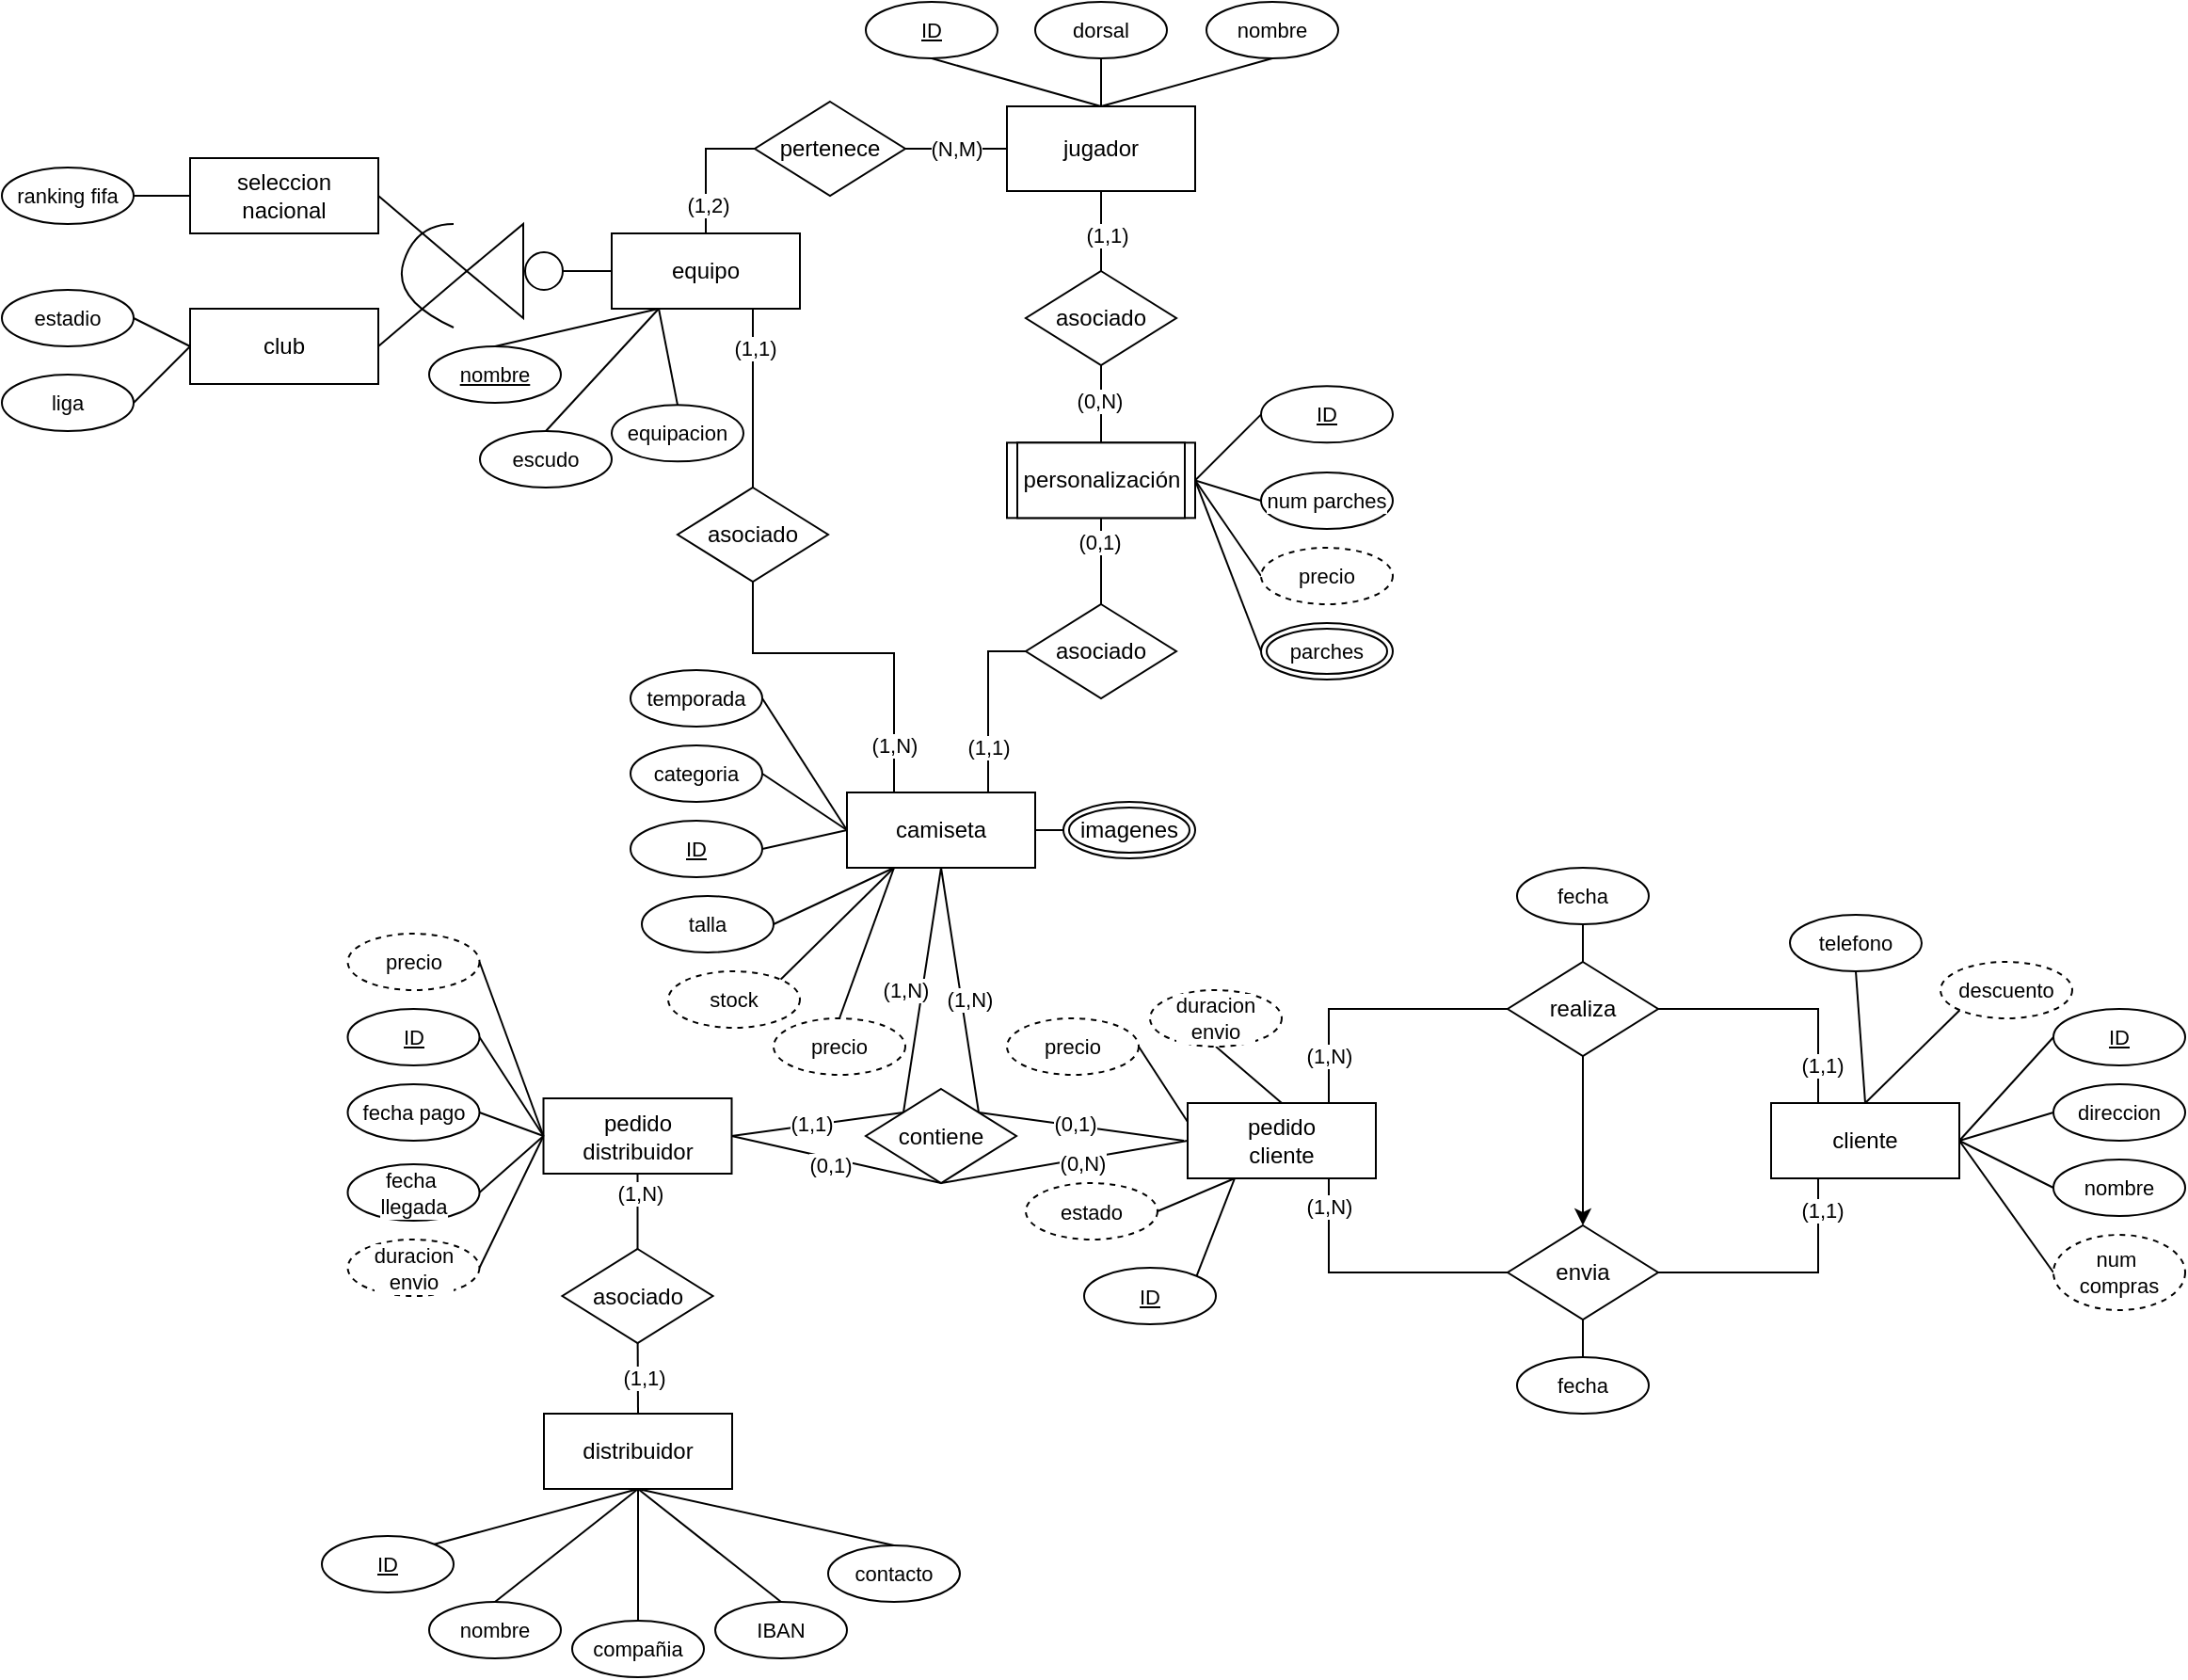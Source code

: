 <mxfile version="25.0.3">
  <diagram name="Page-1" id="rsrH93Blr88NDStMqpAt">
    <mxGraphModel dx="1194" dy="774" grid="1" gridSize="10" guides="1" tooltips="1" connect="1" arrows="1" fold="1" page="1" pageScale="1" pageWidth="827" pageHeight="1169" math="0" shadow="0">
      <root>
        <mxCell id="0" />
        <mxCell id="1" parent="0" />
        <mxCell id="CnJ35eBEaYjJjfWg3e4Q-1" style="edgeStyle=none;shape=connector;rounded=0;orthogonalLoop=1;jettySize=auto;html=1;exitX=0;exitY=0.5;exitDx=0;exitDy=0;entryX=1;entryY=0.5;entryDx=0;entryDy=0;strokeColor=default;align=center;verticalAlign=middle;fontFamily=Helvetica;fontSize=11;fontColor=default;labelBackgroundColor=default;endArrow=none;endFill=0;" edge="1" parent="1" source="CnJ35eBEaYjJjfWg3e4Q-7" target="CnJ35eBEaYjJjfWg3e4Q-72">
          <mxGeometry relative="1" as="geometry" />
        </mxCell>
        <mxCell id="CnJ35eBEaYjJjfWg3e4Q-2" style="shape=connector;rounded=0;orthogonalLoop=1;jettySize=auto;html=1;exitX=0.5;exitY=1;exitDx=0;exitDy=0;entryX=0;entryY=0;entryDx=0;entryDy=0;strokeColor=default;align=center;verticalAlign=middle;fontFamily=Helvetica;fontSize=11;fontColor=default;labelBackgroundColor=default;endArrow=none;endFill=0;" edge="1" parent="1" source="CnJ35eBEaYjJjfWg3e4Q-7" target="CnJ35eBEaYjJjfWg3e4Q-16">
          <mxGeometry relative="1" as="geometry" />
        </mxCell>
        <mxCell id="CnJ35eBEaYjJjfWg3e4Q-3" value="(1,N)" style="edgeLabel;html=1;align=center;verticalAlign=middle;resizable=0;points=[];fontFamily=Helvetica;fontSize=11;fontColor=default;labelBackgroundColor=default;" vertex="1" connectable="0" parent="CnJ35eBEaYjJjfWg3e4Q-2">
          <mxGeometry x="-0.686" y="2" relative="1" as="geometry">
            <mxPoint x="-18" y="44" as="offset" />
          </mxGeometry>
        </mxCell>
        <mxCell id="CnJ35eBEaYjJjfWg3e4Q-4" style="rounded=0;orthogonalLoop=1;jettySize=auto;html=1;exitX=1;exitY=0.5;exitDx=0;exitDy=0;entryX=0;entryY=0.5;entryDx=0;entryDy=0;endArrow=none;endFill=0;" edge="1" parent="1" source="CnJ35eBEaYjJjfWg3e4Q-7" target="CnJ35eBEaYjJjfWg3e4Q-135">
          <mxGeometry relative="1" as="geometry" />
        </mxCell>
        <mxCell id="CnJ35eBEaYjJjfWg3e4Q-5" style="edgeStyle=none;shape=connector;rounded=0;orthogonalLoop=1;jettySize=auto;html=1;exitX=0.5;exitY=1;exitDx=0;exitDy=0;entryX=1;entryY=0;entryDx=0;entryDy=0;strokeColor=default;align=center;verticalAlign=middle;fontFamily=Helvetica;fontSize=11;fontColor=default;labelBackgroundColor=default;endArrow=none;endFill=0;" edge="1" parent="1" source="CnJ35eBEaYjJjfWg3e4Q-7" target="CnJ35eBEaYjJjfWg3e4Q-16">
          <mxGeometry relative="1" as="geometry" />
        </mxCell>
        <mxCell id="CnJ35eBEaYjJjfWg3e4Q-6" value="&lt;div&gt;(1,N)&lt;/div&gt;" style="edgeLabel;html=1;align=center;verticalAlign=middle;resizable=0;points=[];fontFamily=Helvetica;fontSize=11;fontColor=default;labelBackgroundColor=default;" vertex="1" connectable="0" parent="CnJ35eBEaYjJjfWg3e4Q-5">
          <mxGeometry x="0.087" y="4" relative="1" as="geometry">
            <mxPoint as="offset" />
          </mxGeometry>
        </mxCell>
        <mxCell id="CnJ35eBEaYjJjfWg3e4Q-7" value="camiseta" style="whiteSpace=wrap;html=1;align=center;" vertex="1" parent="1">
          <mxGeometry x="509" y="1200" width="100" height="40" as="geometry" />
        </mxCell>
        <mxCell id="CnJ35eBEaYjJjfWg3e4Q-8" value="(1,N)" style="edgeStyle=orthogonalEdgeStyle;shape=connector;rounded=0;orthogonalLoop=1;jettySize=auto;html=1;exitX=0.75;exitY=0;exitDx=0;exitDy=0;entryX=0;entryY=0.5;entryDx=0;entryDy=0;strokeColor=default;align=center;verticalAlign=middle;fontFamily=Helvetica;fontSize=11;fontColor=default;labelBackgroundColor=default;endArrow=none;endFill=0;" edge="1" parent="1" source="CnJ35eBEaYjJjfWg3e4Q-9" target="CnJ35eBEaYjJjfWg3e4Q-28">
          <mxGeometry x="-0.655" relative="1" as="geometry">
            <mxPoint x="990" y="1340" as="sourcePoint" />
            <Array as="points">
              <mxPoint x="765" y="1315" />
            </Array>
            <mxPoint as="offset" />
          </mxGeometry>
        </mxCell>
        <mxCell id="CnJ35eBEaYjJjfWg3e4Q-9" value="pedido&lt;div&gt;cliente&lt;/div&gt;" style="whiteSpace=wrap;html=1;align=center;" vertex="1" parent="1">
          <mxGeometry x="690" y="1365" width="100" height="40" as="geometry" />
        </mxCell>
        <mxCell id="CnJ35eBEaYjJjfWg3e4Q-10" style="shape=connector;rounded=0;orthogonalLoop=1;jettySize=auto;html=1;exitX=0;exitY=0;exitDx=0;exitDy=0;entryX=1;entryY=0.5;entryDx=0;entryDy=0;strokeColor=default;align=center;verticalAlign=middle;fontFamily=Helvetica;fontSize=11;fontColor=default;labelBackgroundColor=default;endArrow=none;endFill=0;" edge="1" parent="1" source="CnJ35eBEaYjJjfWg3e4Q-16" target="CnJ35eBEaYjJjfWg3e4Q-21">
          <mxGeometry relative="1" as="geometry">
            <mxPoint x="516.25" y="1465" as="sourcePoint" />
          </mxGeometry>
        </mxCell>
        <mxCell id="CnJ35eBEaYjJjfWg3e4Q-11" value="(1,1)" style="edgeLabel;html=1;align=center;verticalAlign=middle;resizable=0;points=[];fontFamily=Helvetica;fontSize=11;fontColor=default;labelBackgroundColor=default;" vertex="1" connectable="0" parent="CnJ35eBEaYjJjfWg3e4Q-10">
          <mxGeometry x="0.465" y="-3" relative="1" as="geometry">
            <mxPoint x="18" as="offset" />
          </mxGeometry>
        </mxCell>
        <mxCell id="CnJ35eBEaYjJjfWg3e4Q-12" style="shape=connector;rounded=0;orthogonalLoop=1;jettySize=auto;html=1;exitX=1;exitY=0;exitDx=0;exitDy=0;entryX=0;entryY=0.5;entryDx=0;entryDy=0;strokeColor=default;align=center;verticalAlign=middle;fontFamily=Helvetica;fontSize=11;fontColor=default;labelBackgroundColor=default;endArrow=none;endFill=0;" edge="1" parent="1" source="CnJ35eBEaYjJjfWg3e4Q-16">
          <mxGeometry relative="1" as="geometry">
            <mxPoint x="652" y="1305" as="sourcePoint" />
            <mxPoint x="688" y="1385" as="targetPoint" />
          </mxGeometry>
        </mxCell>
        <mxCell id="CnJ35eBEaYjJjfWg3e4Q-13" value="(0,1)" style="edgeLabel;html=1;align=center;verticalAlign=middle;resizable=0;points=[];fontFamily=Helvetica;fontSize=11;fontColor=default;labelBackgroundColor=default;" vertex="1" connectable="0" parent="CnJ35eBEaYjJjfWg3e4Q-12">
          <mxGeometry x="0.683" relative="1" as="geometry">
            <mxPoint x="-41" y="-7" as="offset" />
          </mxGeometry>
        </mxCell>
        <mxCell id="CnJ35eBEaYjJjfWg3e4Q-14" style="edgeStyle=none;shape=connector;rounded=0;orthogonalLoop=1;jettySize=auto;html=1;exitX=0.5;exitY=1;exitDx=0;exitDy=0;entryX=0;entryY=0.5;entryDx=0;entryDy=0;strokeColor=default;align=center;verticalAlign=middle;fontFamily=Helvetica;fontSize=11;fontColor=default;labelBackgroundColor=default;endArrow=none;endFill=0;" edge="1" parent="1" source="CnJ35eBEaYjJjfWg3e4Q-16" target="CnJ35eBEaYjJjfWg3e4Q-9">
          <mxGeometry relative="1" as="geometry" />
        </mxCell>
        <mxCell id="CnJ35eBEaYjJjfWg3e4Q-15" value="(0,N)" style="edgeLabel;html=1;align=center;verticalAlign=middle;resizable=0;points=[];fontFamily=Helvetica;fontSize=11;fontColor=default;labelBackgroundColor=default;" vertex="1" connectable="0" parent="CnJ35eBEaYjJjfWg3e4Q-14">
          <mxGeometry x="0.139" y="-2" relative="1" as="geometry">
            <mxPoint as="offset" />
          </mxGeometry>
        </mxCell>
        <mxCell id="CnJ35eBEaYjJjfWg3e4Q-16" value="contiene" style="shape=rhombus;perimeter=rhombusPerimeter;whiteSpace=wrap;html=1;align=center;" vertex="1" parent="1">
          <mxGeometry x="519" y="1357.5" width="80" height="50" as="geometry" />
        </mxCell>
        <mxCell id="CnJ35eBEaYjJjfWg3e4Q-17" style="edgeStyle=none;shape=connector;rounded=0;orthogonalLoop=1;jettySize=auto;html=1;exitX=0.5;exitY=1;exitDx=0;exitDy=0;entryX=0.5;entryY=0;entryDx=0;entryDy=0;strokeColor=default;align=center;verticalAlign=middle;fontFamily=Helvetica;fontSize=11;fontColor=default;labelBackgroundColor=default;endArrow=none;endFill=0;" edge="1" parent="1" source="CnJ35eBEaYjJjfWg3e4Q-21" target="CnJ35eBEaYjJjfWg3e4Q-91">
          <mxGeometry relative="1" as="geometry" />
        </mxCell>
        <mxCell id="CnJ35eBEaYjJjfWg3e4Q-18" value="(1,N)" style="edgeLabel;html=1;align=center;verticalAlign=middle;resizable=0;points=[];fontFamily=Helvetica;fontSize=11;fontColor=default;labelBackgroundColor=default;" vertex="1" connectable="0" parent="CnJ35eBEaYjJjfWg3e4Q-17">
          <mxGeometry x="-0.499" y="1" relative="1" as="geometry">
            <mxPoint as="offset" />
          </mxGeometry>
        </mxCell>
        <mxCell id="CnJ35eBEaYjJjfWg3e4Q-19" style="edgeStyle=none;shape=connector;rounded=0;orthogonalLoop=1;jettySize=auto;html=1;exitX=1;exitY=0.5;exitDx=0;exitDy=0;entryX=0.5;entryY=1;entryDx=0;entryDy=0;strokeColor=default;align=center;verticalAlign=middle;fontFamily=Helvetica;fontSize=11;fontColor=default;labelBackgroundColor=default;endArrow=none;endFill=0;" edge="1" parent="1" source="CnJ35eBEaYjJjfWg3e4Q-21" target="CnJ35eBEaYjJjfWg3e4Q-16">
          <mxGeometry relative="1" as="geometry" />
        </mxCell>
        <mxCell id="CnJ35eBEaYjJjfWg3e4Q-20" value="(0,1)" style="edgeLabel;html=1;align=center;verticalAlign=middle;resizable=0;points=[];fontFamily=Helvetica;fontSize=11;fontColor=default;labelBackgroundColor=default;" vertex="1" connectable="0" parent="CnJ35eBEaYjJjfWg3e4Q-19">
          <mxGeometry x="0.134" y="1" relative="1" as="geometry">
            <mxPoint x="-11" y="2" as="offset" />
          </mxGeometry>
        </mxCell>
        <mxCell id="CnJ35eBEaYjJjfWg3e4Q-21" value="pedido&lt;div&gt;distribuidor&lt;/div&gt;" style="whiteSpace=wrap;html=1;align=center;" vertex="1" parent="1">
          <mxGeometry x="347.75" y="1362.5" width="100" height="40" as="geometry" />
        </mxCell>
        <mxCell id="CnJ35eBEaYjJjfWg3e4Q-22" style="edgeStyle=none;shape=connector;rounded=0;orthogonalLoop=1;jettySize=auto;html=1;exitX=0.5;exitY=1;exitDx=0;exitDy=0;entryX=0.5;entryY=0;entryDx=0;entryDy=0;strokeColor=default;align=center;verticalAlign=middle;fontFamily=Helvetica;fontSize=11;fontColor=default;labelBackgroundColor=default;endArrow=none;endFill=0;" edge="1" parent="1" source="CnJ35eBEaYjJjfWg3e4Q-24" target="CnJ35eBEaYjJjfWg3e4Q-93">
          <mxGeometry relative="1" as="geometry" />
        </mxCell>
        <mxCell id="CnJ35eBEaYjJjfWg3e4Q-23" style="edgeStyle=none;shape=connector;rounded=0;orthogonalLoop=1;jettySize=auto;html=1;exitX=0.5;exitY=1;exitDx=0;exitDy=0;entryX=0.5;entryY=0;entryDx=0;entryDy=0;strokeColor=default;align=center;verticalAlign=middle;fontFamily=Helvetica;fontSize=11;fontColor=default;labelBackgroundColor=default;endArrow=none;endFill=0;" edge="1" parent="1" source="CnJ35eBEaYjJjfWg3e4Q-24" target="CnJ35eBEaYjJjfWg3e4Q-147">
          <mxGeometry relative="1" as="geometry" />
        </mxCell>
        <mxCell id="CnJ35eBEaYjJjfWg3e4Q-24" value="distribuidor" style="whiteSpace=wrap;html=1;align=center;" vertex="1" parent="1">
          <mxGeometry x="348" y="1530" width="100" height="40" as="geometry" />
        </mxCell>
        <mxCell id="CnJ35eBEaYjJjfWg3e4Q-25" style="edgeStyle=orthogonalEdgeStyle;shape=connector;rounded=0;orthogonalLoop=1;jettySize=auto;html=1;exitX=1;exitY=0.5;exitDx=0;exitDy=0;entryX=0.25;entryY=0;entryDx=0;entryDy=0;strokeColor=default;align=center;verticalAlign=middle;fontFamily=Helvetica;fontSize=11;fontColor=default;labelBackgroundColor=default;endArrow=none;endFill=0;" edge="1" parent="1" source="CnJ35eBEaYjJjfWg3e4Q-28" target="CnJ35eBEaYjJjfWg3e4Q-35">
          <mxGeometry relative="1" as="geometry" />
        </mxCell>
        <mxCell id="CnJ35eBEaYjJjfWg3e4Q-26" value="(1,1)" style="edgeLabel;html=1;align=center;verticalAlign=middle;resizable=0;points=[];fontFamily=Helvetica;fontSize=11;fontColor=default;labelBackgroundColor=default;" vertex="1" connectable="0" parent="CnJ35eBEaYjJjfWg3e4Q-25">
          <mxGeometry x="0.485" y="-1" relative="1" as="geometry">
            <mxPoint x="3" y="15" as="offset" />
          </mxGeometry>
        </mxCell>
        <mxCell id="CnJ35eBEaYjJjfWg3e4Q-27" style="edgeStyle=none;shape=connector;rounded=0;orthogonalLoop=1;jettySize=auto;html=1;exitX=0.5;exitY=1;exitDx=0;exitDy=0;entryX=0.5;entryY=0;entryDx=0;entryDy=0;strokeColor=default;align=center;verticalAlign=middle;fontFamily=Helvetica;fontSize=11;fontColor=default;labelBackgroundColor=default;endArrow=classic;endFill=1;" edge="1" parent="1" source="CnJ35eBEaYjJjfWg3e4Q-28" target="CnJ35eBEaYjJjfWg3e4Q-50">
          <mxGeometry relative="1" as="geometry" />
        </mxCell>
        <mxCell id="CnJ35eBEaYjJjfWg3e4Q-28" value="realiza" style="shape=rhombus;perimeter=rhombusPerimeter;whiteSpace=wrap;html=1;align=center;" vertex="1" parent="1">
          <mxGeometry x="860" y="1290" width="80" height="50" as="geometry" />
        </mxCell>
        <mxCell id="CnJ35eBEaYjJjfWg3e4Q-29" style="edgeStyle=orthogonalEdgeStyle;shape=connector;rounded=0;orthogonalLoop=1;jettySize=auto;html=1;exitX=0.25;exitY=1;exitDx=0;exitDy=0;strokeColor=default;align=center;verticalAlign=middle;fontFamily=Helvetica;fontSize=11;fontColor=default;labelBackgroundColor=default;endArrow=none;endFill=0;entryX=1;entryY=0.5;entryDx=0;entryDy=0;" edge="1" parent="1" source="CnJ35eBEaYjJjfWg3e4Q-35" target="CnJ35eBEaYjJjfWg3e4Q-50">
          <mxGeometry relative="1" as="geometry">
            <mxPoint x="880" y="1420" as="targetPoint" />
          </mxGeometry>
        </mxCell>
        <mxCell id="CnJ35eBEaYjJjfWg3e4Q-30" value="(1,1)" style="edgeLabel;html=1;align=center;verticalAlign=middle;resizable=0;points=[];fontFamily=Helvetica;fontSize=11;fontColor=default;labelBackgroundColor=default;" vertex="1" connectable="0" parent="CnJ35eBEaYjJjfWg3e4Q-29">
          <mxGeometry x="-0.758" y="2" relative="1" as="geometry">
            <mxPoint as="offset" />
          </mxGeometry>
        </mxCell>
        <mxCell id="CnJ35eBEaYjJjfWg3e4Q-31" style="edgeStyle=none;shape=connector;rounded=0;orthogonalLoop=1;jettySize=auto;html=1;exitX=1;exitY=0.5;exitDx=0;exitDy=0;entryX=0;entryY=0.5;entryDx=0;entryDy=0;strokeColor=default;align=center;verticalAlign=middle;fontFamily=Helvetica;fontSize=11;fontColor=default;labelBackgroundColor=default;endArrow=none;endFill=0;" edge="1" parent="1" source="CnJ35eBEaYjJjfWg3e4Q-35" target="CnJ35eBEaYjJjfWg3e4Q-68">
          <mxGeometry relative="1" as="geometry" />
        </mxCell>
        <mxCell id="CnJ35eBEaYjJjfWg3e4Q-32" style="edgeStyle=none;shape=connector;rounded=0;orthogonalLoop=1;jettySize=auto;html=1;exitX=1;exitY=0.5;exitDx=0;exitDy=0;entryX=0;entryY=0.5;entryDx=0;entryDy=0;strokeColor=default;align=center;verticalAlign=middle;fontFamily=Helvetica;fontSize=11;fontColor=default;labelBackgroundColor=default;endArrow=none;endFill=0;" edge="1" parent="1" source="CnJ35eBEaYjJjfWg3e4Q-35" target="CnJ35eBEaYjJjfWg3e4Q-69">
          <mxGeometry relative="1" as="geometry" />
        </mxCell>
        <mxCell id="CnJ35eBEaYjJjfWg3e4Q-33" style="edgeStyle=none;shape=connector;rounded=0;orthogonalLoop=1;jettySize=auto;html=1;exitX=1;exitY=0.5;exitDx=0;exitDy=0;entryX=0;entryY=0.5;entryDx=0;entryDy=0;strokeColor=default;align=center;verticalAlign=middle;fontFamily=Helvetica;fontSize=11;fontColor=default;labelBackgroundColor=default;endArrow=none;endFill=0;" edge="1" parent="1" source="CnJ35eBEaYjJjfWg3e4Q-35" target="CnJ35eBEaYjJjfWg3e4Q-70">
          <mxGeometry relative="1" as="geometry" />
        </mxCell>
        <mxCell id="CnJ35eBEaYjJjfWg3e4Q-34" style="edgeStyle=none;shape=connector;rounded=0;orthogonalLoop=1;jettySize=auto;html=1;exitX=1;exitY=0.5;exitDx=0;exitDy=0;entryX=0;entryY=0.5;entryDx=0;entryDy=0;strokeColor=default;align=center;verticalAlign=middle;fontFamily=Helvetica;fontSize=11;fontColor=default;labelBackgroundColor=default;endArrow=none;endFill=0;" edge="1" parent="1" source="CnJ35eBEaYjJjfWg3e4Q-35" target="CnJ35eBEaYjJjfWg3e4Q-71">
          <mxGeometry relative="1" as="geometry" />
        </mxCell>
        <mxCell id="CnJ35eBEaYjJjfWg3e4Q-35" value="cliente" style="whiteSpace=wrap;html=1;align=center;" vertex="1" parent="1">
          <mxGeometry x="1000" y="1365" width="100" height="40" as="geometry" />
        </mxCell>
        <mxCell id="CnJ35eBEaYjJjfWg3e4Q-36" style="edgeStyle=none;shape=connector;rounded=0;orthogonalLoop=1;jettySize=auto;html=1;exitX=0.5;exitY=1;exitDx=0;exitDy=0;entryX=0.5;entryY=0;entryDx=0;entryDy=0;strokeColor=default;align=center;verticalAlign=middle;fontFamily=Helvetica;fontSize=11;fontColor=default;labelBackgroundColor=default;endArrow=none;endFill=0;" edge="1" parent="1" source="CnJ35eBEaYjJjfWg3e4Q-38" target="CnJ35eBEaYjJjfWg3e4Q-102">
          <mxGeometry relative="1" as="geometry" />
        </mxCell>
        <mxCell id="CnJ35eBEaYjJjfWg3e4Q-37" value="(1,1)" style="edgeLabel;html=1;align=center;verticalAlign=middle;resizable=0;points=[];fontFamily=Helvetica;fontSize=11;fontColor=default;labelBackgroundColor=default;" vertex="1" connectable="0" parent="CnJ35eBEaYjJjfWg3e4Q-36">
          <mxGeometry x="0.106" y="3" relative="1" as="geometry">
            <mxPoint as="offset" />
          </mxGeometry>
        </mxCell>
        <mxCell id="CnJ35eBEaYjJjfWg3e4Q-38" value="jugador" style="whiteSpace=wrap;html=1;align=center;" vertex="1" parent="1">
          <mxGeometry x="594" y="835.5" width="100" height="45" as="geometry" />
        </mxCell>
        <mxCell id="CnJ35eBEaYjJjfWg3e4Q-39" style="edgeStyle=orthogonalEdgeStyle;shape=connector;rounded=0;orthogonalLoop=1;jettySize=auto;html=1;exitX=0.5;exitY=0;exitDx=0;exitDy=0;entryX=0;entryY=0.5;entryDx=0;entryDy=0;strokeColor=default;align=center;verticalAlign=middle;fontFamily=Helvetica;fontSize=11;fontColor=default;labelBackgroundColor=default;endArrow=none;endFill=0;" edge="1" parent="1" source="CnJ35eBEaYjJjfWg3e4Q-42" target="CnJ35eBEaYjJjfWg3e4Q-88">
          <mxGeometry relative="1" as="geometry" />
        </mxCell>
        <mxCell id="CnJ35eBEaYjJjfWg3e4Q-40" value="(1,2)" style="edgeLabel;html=1;align=center;verticalAlign=middle;resizable=0;points=[];fontFamily=Helvetica;fontSize=11;fontColor=default;labelBackgroundColor=default;" vertex="1" connectable="0" parent="CnJ35eBEaYjJjfWg3e4Q-39">
          <mxGeometry x="-0.569" y="-1" relative="1" as="geometry">
            <mxPoint as="offset" />
          </mxGeometry>
        </mxCell>
        <mxCell id="CnJ35eBEaYjJjfWg3e4Q-41" style="edgeStyle=none;shape=connector;rounded=0;orthogonalLoop=1;jettySize=auto;html=1;exitX=0.25;exitY=1;exitDx=0;exitDy=0;entryX=0.5;entryY=0;entryDx=0;entryDy=0;strokeColor=default;align=center;verticalAlign=middle;fontFamily=Helvetica;fontSize=11;fontColor=default;labelBackgroundColor=default;endArrow=none;endFill=0;" edge="1" parent="1" source="CnJ35eBEaYjJjfWg3e4Q-42" target="CnJ35eBEaYjJjfWg3e4Q-142">
          <mxGeometry relative="1" as="geometry" />
        </mxCell>
        <mxCell id="CnJ35eBEaYjJjfWg3e4Q-42" value="equipo" style="whiteSpace=wrap;html=1;align=center;" vertex="1" parent="1">
          <mxGeometry x="384" y="903" width="100" height="40" as="geometry" />
        </mxCell>
        <mxCell id="CnJ35eBEaYjJjfWg3e4Q-43" style="edgeStyle=orthogonalEdgeStyle;shape=connector;rounded=0;orthogonalLoop=1;jettySize=auto;html=1;exitX=0.5;exitY=0;exitDx=0;exitDy=0;entryX=0.75;entryY=1;entryDx=0;entryDy=0;strokeColor=default;align=center;verticalAlign=middle;fontFamily=Helvetica;fontSize=11;fontColor=default;labelBackgroundColor=default;endArrow=none;endFill=0;" edge="1" parent="1" source="CnJ35eBEaYjJjfWg3e4Q-47" target="CnJ35eBEaYjJjfWg3e4Q-42">
          <mxGeometry relative="1" as="geometry" />
        </mxCell>
        <mxCell id="CnJ35eBEaYjJjfWg3e4Q-44" value="(1,1)" style="edgeLabel;html=1;align=center;verticalAlign=middle;resizable=0;points=[];fontFamily=Helvetica;fontSize=11;fontColor=default;labelBackgroundColor=default;" vertex="1" connectable="0" parent="CnJ35eBEaYjJjfWg3e4Q-43">
          <mxGeometry x="0.278" y="-3" relative="1" as="geometry">
            <mxPoint x="-2" y="-14" as="offset" />
          </mxGeometry>
        </mxCell>
        <mxCell id="CnJ35eBEaYjJjfWg3e4Q-45" style="edgeStyle=orthogonalEdgeStyle;shape=connector;rounded=0;orthogonalLoop=1;jettySize=auto;html=1;exitX=0.5;exitY=1;exitDx=0;exitDy=0;entryX=0.25;entryY=0;entryDx=0;entryDy=0;strokeColor=default;align=center;verticalAlign=middle;fontFamily=Helvetica;fontSize=11;fontColor=default;labelBackgroundColor=default;endArrow=none;endFill=0;" edge="1" parent="1" source="CnJ35eBEaYjJjfWg3e4Q-47" target="CnJ35eBEaYjJjfWg3e4Q-7">
          <mxGeometry relative="1" as="geometry">
            <mxPoint x="459" y="1099" as="sourcePoint" />
            <mxPoint x="534" y="1206" as="targetPoint" />
            <Array as="points">
              <mxPoint x="459" y="1126" />
              <mxPoint x="534" y="1126" />
            </Array>
          </mxGeometry>
        </mxCell>
        <mxCell id="CnJ35eBEaYjJjfWg3e4Q-46" value="(1,N)" style="edgeLabel;html=1;align=center;verticalAlign=middle;resizable=0;points=[];fontFamily=Helvetica;fontSize=11;fontColor=default;labelBackgroundColor=default;" vertex="1" connectable="0" parent="CnJ35eBEaYjJjfWg3e4Q-45">
          <mxGeometry x="0.594" relative="1" as="geometry">
            <mxPoint y="13" as="offset" />
          </mxGeometry>
        </mxCell>
        <mxCell id="CnJ35eBEaYjJjfWg3e4Q-47" value="asociado" style="shape=rhombus;perimeter=rhombusPerimeter;whiteSpace=wrap;html=1;align=center;" vertex="1" parent="1">
          <mxGeometry x="419" y="1038" width="80" height="50" as="geometry" />
        </mxCell>
        <mxCell id="CnJ35eBEaYjJjfWg3e4Q-48" value="(1,N)" style="edgeStyle=orthogonalEdgeStyle;shape=connector;rounded=0;orthogonalLoop=1;jettySize=auto;html=1;exitX=0;exitY=0.5;exitDx=0;exitDy=0;entryX=0.75;entryY=1;entryDx=0;entryDy=0;strokeColor=default;align=center;verticalAlign=middle;fontFamily=Helvetica;fontSize=11;fontColor=default;labelBackgroundColor=default;endArrow=none;endFill=0;" edge="1" parent="1" source="CnJ35eBEaYjJjfWg3e4Q-50" target="CnJ35eBEaYjJjfWg3e4Q-9">
          <mxGeometry x="0.793" relative="1" as="geometry">
            <mxPoint as="offset" />
          </mxGeometry>
        </mxCell>
        <mxCell id="CnJ35eBEaYjJjfWg3e4Q-49" style="edgeStyle=none;shape=connector;rounded=0;orthogonalLoop=1;jettySize=auto;html=1;exitX=0.5;exitY=1;exitDx=0;exitDy=0;entryX=0.5;entryY=0;entryDx=0;entryDy=0;strokeColor=default;align=center;verticalAlign=middle;fontFamily=Helvetica;fontSize=11;fontColor=default;labelBackgroundColor=default;endArrow=none;endFill=0;" edge="1" parent="1" source="CnJ35eBEaYjJjfWg3e4Q-50" target="CnJ35eBEaYjJjfWg3e4Q-92">
          <mxGeometry relative="1" as="geometry" />
        </mxCell>
        <mxCell id="CnJ35eBEaYjJjfWg3e4Q-50" value="envia" style="shape=rhombus;perimeter=rhombusPerimeter;whiteSpace=wrap;html=1;align=center;" vertex="1" parent="1">
          <mxGeometry x="860" y="1430" width="80" height="50" as="geometry" />
        </mxCell>
        <mxCell id="CnJ35eBEaYjJjfWg3e4Q-51" value="" style="triangle;whiteSpace=wrap;html=1;fontFamily=Helvetica;fontSize=11;fontColor=default;labelBackgroundColor=default;rotation=-180;direction=east;flipH=0;flipV=0;" vertex="1" parent="1">
          <mxGeometry x="307" y="898" width="30" height="50" as="geometry" />
        </mxCell>
        <mxCell id="CnJ35eBEaYjJjfWg3e4Q-52" style="edgeStyle=none;shape=connector;rounded=0;orthogonalLoop=1;jettySize=auto;html=1;exitX=1;exitY=0.5;exitDx=0;exitDy=0;entryX=0;entryY=0.5;entryDx=0;entryDy=0;strokeColor=default;align=center;verticalAlign=middle;fontFamily=Helvetica;fontSize=11;fontColor=default;labelBackgroundColor=default;endArrow=none;endFill=0;" edge="1" parent="1" source="CnJ35eBEaYjJjfWg3e4Q-53" target="CnJ35eBEaYjJjfWg3e4Q-42">
          <mxGeometry relative="1" as="geometry" />
        </mxCell>
        <mxCell id="CnJ35eBEaYjJjfWg3e4Q-53" value="" style="ellipse;whiteSpace=wrap;html=1;aspect=fixed;fontFamily=Helvetica;fontSize=11;fontColor=default;labelBackgroundColor=default;direction=east;flipH=0;flipV=0;" vertex="1" parent="1">
          <mxGeometry x="338" y="913" width="20" height="20" as="geometry" />
        </mxCell>
        <mxCell id="CnJ35eBEaYjJjfWg3e4Q-54" style="edgeStyle=none;shape=connector;rounded=0;orthogonalLoop=1;jettySize=auto;html=1;exitX=1;exitY=0.5;exitDx=0;exitDy=0;entryX=1;entryY=0.5;entryDx=0;entryDy=0;strokeColor=default;align=center;verticalAlign=middle;fontFamily=Helvetica;fontSize=11;fontColor=default;labelBackgroundColor=default;endArrow=none;endFill=0;" edge="1" parent="1" source="CnJ35eBEaYjJjfWg3e4Q-55" target="CnJ35eBEaYjJjfWg3e4Q-51">
          <mxGeometry relative="1" as="geometry" />
        </mxCell>
        <mxCell id="CnJ35eBEaYjJjfWg3e4Q-55" value="seleccion nacional" style="whiteSpace=wrap;html=1;align=center;direction=east;flipH=0;flipV=0;" vertex="1" parent="1">
          <mxGeometry x="160" y="863" width="100" height="40" as="geometry" />
        </mxCell>
        <mxCell id="CnJ35eBEaYjJjfWg3e4Q-56" style="edgeStyle=none;shape=connector;rounded=0;orthogonalLoop=1;jettySize=auto;html=1;exitX=1;exitY=0.5;exitDx=0;exitDy=0;entryX=1;entryY=0.5;entryDx=0;entryDy=0;strokeColor=default;align=center;verticalAlign=middle;fontFamily=Helvetica;fontSize=11;fontColor=default;labelBackgroundColor=default;endArrow=none;endFill=0;" edge="1" parent="1" source="CnJ35eBEaYjJjfWg3e4Q-57" target="CnJ35eBEaYjJjfWg3e4Q-51">
          <mxGeometry relative="1" as="geometry" />
        </mxCell>
        <mxCell id="CnJ35eBEaYjJjfWg3e4Q-57" value="club" style="whiteSpace=wrap;html=1;align=center;direction=east;flipH=0;flipV=0;" vertex="1" parent="1">
          <mxGeometry x="160" y="943" width="100" height="40" as="geometry" />
        </mxCell>
        <mxCell id="CnJ35eBEaYjJjfWg3e4Q-58" style="edgeStyle=none;shape=connector;rounded=0;orthogonalLoop=1;jettySize=auto;html=1;exitX=1;exitY=0;exitDx=0;exitDy=0;entryX=0.5;entryY=1;entryDx=0;entryDy=0;strokeColor=default;align=center;verticalAlign=middle;fontFamily=Helvetica;fontSize=11;fontColor=default;labelBackgroundColor=default;endArrow=none;endFill=0;" edge="1" parent="1" source="CnJ35eBEaYjJjfWg3e4Q-59" target="CnJ35eBEaYjJjfWg3e4Q-24">
          <mxGeometry relative="1" as="geometry" />
        </mxCell>
        <mxCell id="CnJ35eBEaYjJjfWg3e4Q-59" value="ID" style="ellipse;whiteSpace=wrap;html=1;align=center;fontStyle=4;fontFamily=Helvetica;fontSize=11;fontColor=default;labelBackgroundColor=default;" vertex="1" parent="1">
          <mxGeometry x="230" y="1595" width="70" height="30" as="geometry" />
        </mxCell>
        <mxCell id="CnJ35eBEaYjJjfWg3e4Q-60" style="edgeStyle=none;shape=connector;rounded=0;orthogonalLoop=1;jettySize=auto;html=1;exitX=0.5;exitY=0;exitDx=0;exitDy=0;entryX=0.5;entryY=1;entryDx=0;entryDy=0;strokeColor=default;align=center;verticalAlign=middle;fontFamily=Helvetica;fontSize=11;fontColor=default;labelBackgroundColor=default;endArrow=none;endFill=0;" edge="1" parent="1" source="CnJ35eBEaYjJjfWg3e4Q-61" target="CnJ35eBEaYjJjfWg3e4Q-24">
          <mxGeometry relative="1" as="geometry" />
        </mxCell>
        <mxCell id="CnJ35eBEaYjJjfWg3e4Q-61" value="nombre" style="ellipse;whiteSpace=wrap;html=1;align=center;fontFamily=Helvetica;fontSize=11;fontColor=default;labelBackgroundColor=default;" vertex="1" parent="1">
          <mxGeometry x="287" y="1630" width="70" height="30" as="geometry" />
        </mxCell>
        <mxCell id="CnJ35eBEaYjJjfWg3e4Q-62" style="edgeStyle=none;shape=connector;rounded=0;orthogonalLoop=1;jettySize=auto;html=1;exitX=0.5;exitY=0;exitDx=0;exitDy=0;entryX=0.5;entryY=1;entryDx=0;entryDy=0;strokeColor=default;align=center;verticalAlign=middle;fontFamily=Helvetica;fontSize=11;fontColor=default;labelBackgroundColor=default;endArrow=none;endFill=0;" edge="1" parent="1" source="CnJ35eBEaYjJjfWg3e4Q-63" target="CnJ35eBEaYjJjfWg3e4Q-24">
          <mxGeometry relative="1" as="geometry" />
        </mxCell>
        <mxCell id="CnJ35eBEaYjJjfWg3e4Q-63" value="IBAN" style="ellipse;whiteSpace=wrap;html=1;align=center;fontFamily=Helvetica;fontSize=11;fontColor=default;labelBackgroundColor=default;" vertex="1" parent="1">
          <mxGeometry x="439" y="1630" width="70" height="30" as="geometry" />
        </mxCell>
        <mxCell id="CnJ35eBEaYjJjfWg3e4Q-64" style="edgeStyle=none;shape=connector;rounded=0;orthogonalLoop=1;jettySize=auto;html=1;exitX=1;exitY=0.5;exitDx=0;exitDy=0;entryX=0;entryY=0.5;entryDx=0;entryDy=0;strokeColor=default;align=center;verticalAlign=middle;fontFamily=Helvetica;fontSize=11;fontColor=default;labelBackgroundColor=default;endArrow=none;endFill=0;" edge="1" parent="1" source="CnJ35eBEaYjJjfWg3e4Q-65" target="CnJ35eBEaYjJjfWg3e4Q-21">
          <mxGeometry relative="1" as="geometry" />
        </mxCell>
        <mxCell id="CnJ35eBEaYjJjfWg3e4Q-65" value="ID" style="ellipse;whiteSpace=wrap;html=1;align=center;fontStyle=4;fontFamily=Helvetica;fontSize=11;fontColor=default;labelBackgroundColor=default;" vertex="1" parent="1">
          <mxGeometry x="243.75" y="1315" width="70" height="30" as="geometry" />
        </mxCell>
        <mxCell id="CnJ35eBEaYjJjfWg3e4Q-66" style="edgeStyle=none;shape=connector;rounded=0;orthogonalLoop=1;jettySize=auto;html=1;exitX=1;exitY=0;exitDx=0;exitDy=0;entryX=0.25;entryY=1;entryDx=0;entryDy=0;strokeColor=default;align=center;verticalAlign=middle;fontFamily=Helvetica;fontSize=11;fontColor=default;labelBackgroundColor=default;endArrow=none;endFill=0;" edge="1" parent="1" source="CnJ35eBEaYjJjfWg3e4Q-67" target="CnJ35eBEaYjJjfWg3e4Q-9">
          <mxGeometry relative="1" as="geometry" />
        </mxCell>
        <mxCell id="CnJ35eBEaYjJjfWg3e4Q-67" value="ID" style="ellipse;whiteSpace=wrap;html=1;align=center;fontStyle=4;fontFamily=Helvetica;fontSize=11;fontColor=default;labelBackgroundColor=default;" vertex="1" parent="1">
          <mxGeometry x="635" y="1452.5" width="70" height="30" as="geometry" />
        </mxCell>
        <mxCell id="CnJ35eBEaYjJjfWg3e4Q-68" value="ID" style="ellipse;whiteSpace=wrap;html=1;align=center;fontStyle=4;fontFamily=Helvetica;fontSize=11;fontColor=default;labelBackgroundColor=default;" vertex="1" parent="1">
          <mxGeometry x="1150" y="1315" width="70" height="30" as="geometry" />
        </mxCell>
        <mxCell id="CnJ35eBEaYjJjfWg3e4Q-69" value="direccion" style="ellipse;whiteSpace=wrap;html=1;align=center;fontFamily=Helvetica;fontSize=11;fontColor=default;labelBackgroundColor=default;" vertex="1" parent="1">
          <mxGeometry x="1150" y="1355" width="70" height="30" as="geometry" />
        </mxCell>
        <mxCell id="CnJ35eBEaYjJjfWg3e4Q-70" value="nombre" style="ellipse;whiteSpace=wrap;html=1;align=center;fontFamily=Helvetica;fontSize=11;fontColor=default;labelBackgroundColor=default;" vertex="1" parent="1">
          <mxGeometry x="1150" y="1395" width="70" height="30" as="geometry" />
        </mxCell>
        <mxCell id="CnJ35eBEaYjJjfWg3e4Q-71" value="num&amp;nbsp;&lt;div&gt;compras&lt;/div&gt;" style="ellipse;whiteSpace=wrap;html=1;align=center;fontFamily=Helvetica;fontSize=11;fontColor=default;labelBackgroundColor=default;dashed=1;" vertex="1" parent="1">
          <mxGeometry x="1150" y="1435" width="70" height="40" as="geometry" />
        </mxCell>
        <mxCell id="CnJ35eBEaYjJjfWg3e4Q-72" value="ID" style="ellipse;whiteSpace=wrap;html=1;align=center;fontStyle=4;fontFamily=Helvetica;fontSize=11;fontColor=default;labelBackgroundColor=default;" vertex="1" parent="1">
          <mxGeometry x="394" y="1215" width="70" height="30" as="geometry" />
        </mxCell>
        <mxCell id="CnJ35eBEaYjJjfWg3e4Q-73" style="edgeStyle=none;shape=connector;rounded=0;orthogonalLoop=1;jettySize=auto;html=1;exitX=1;exitY=0.5;exitDx=0;exitDy=0;entryX=0;entryY=0.5;entryDx=0;entryDy=0;strokeColor=default;align=center;verticalAlign=middle;fontFamily=Helvetica;fontSize=11;fontColor=default;labelBackgroundColor=default;endArrow=none;endFill=0;" edge="1" parent="1" source="CnJ35eBEaYjJjfWg3e4Q-74" target="CnJ35eBEaYjJjfWg3e4Q-7">
          <mxGeometry relative="1" as="geometry">
            <mxPoint x="504" y="1260" as="targetPoint" />
          </mxGeometry>
        </mxCell>
        <mxCell id="CnJ35eBEaYjJjfWg3e4Q-74" value="temporada" style="ellipse;whiteSpace=wrap;html=1;align=center;fontFamily=Helvetica;fontSize=11;fontColor=default;labelBackgroundColor=default;" vertex="1" parent="1">
          <mxGeometry x="394" y="1135" width="70" height="30" as="geometry" />
        </mxCell>
        <mxCell id="CnJ35eBEaYjJjfWg3e4Q-75" style="edgeStyle=none;shape=connector;rounded=0;orthogonalLoop=1;jettySize=auto;html=1;exitX=1;exitY=0.5;exitDx=0;exitDy=0;entryX=0;entryY=0.5;entryDx=0;entryDy=0;strokeColor=default;align=center;verticalAlign=middle;fontFamily=Helvetica;fontSize=11;fontColor=default;labelBackgroundColor=default;endArrow=none;endFill=0;" edge="1" parent="1" source="CnJ35eBEaYjJjfWg3e4Q-76" target="CnJ35eBEaYjJjfWg3e4Q-7">
          <mxGeometry relative="1" as="geometry" />
        </mxCell>
        <mxCell id="CnJ35eBEaYjJjfWg3e4Q-76" value="categoria" style="ellipse;whiteSpace=wrap;html=1;align=center;fontFamily=Helvetica;fontSize=11;fontColor=default;labelBackgroundColor=default;" vertex="1" parent="1">
          <mxGeometry x="394" y="1175" width="70" height="30" as="geometry" />
        </mxCell>
        <mxCell id="CnJ35eBEaYjJjfWg3e4Q-77" style="edgeStyle=none;shape=connector;rounded=0;orthogonalLoop=1;jettySize=auto;html=1;exitX=1;exitY=0.5;exitDx=0;exitDy=0;entryX=0;entryY=0.5;entryDx=0;entryDy=0;strokeColor=default;align=center;verticalAlign=middle;fontFamily=Helvetica;fontSize=11;fontColor=default;labelBackgroundColor=default;endArrow=none;endFill=0;" edge="1" parent="1" source="CnJ35eBEaYjJjfWg3e4Q-78" target="CnJ35eBEaYjJjfWg3e4Q-55">
          <mxGeometry relative="1" as="geometry" />
        </mxCell>
        <mxCell id="CnJ35eBEaYjJjfWg3e4Q-78" value="ranking fifa" style="ellipse;whiteSpace=wrap;html=1;align=center;fontFamily=Helvetica;fontSize=11;fontColor=default;labelBackgroundColor=default;" vertex="1" parent="1">
          <mxGeometry x="60" y="868" width="70" height="30" as="geometry" />
        </mxCell>
        <mxCell id="CnJ35eBEaYjJjfWg3e4Q-79" style="edgeStyle=none;shape=connector;rounded=0;orthogonalLoop=1;jettySize=auto;html=1;exitX=1;exitY=0.5;exitDx=0;exitDy=0;entryX=0;entryY=0.5;entryDx=0;entryDy=0;strokeColor=default;align=center;verticalAlign=middle;fontFamily=Helvetica;fontSize=11;fontColor=default;labelBackgroundColor=default;endArrow=none;endFill=0;" edge="1" parent="1" source="CnJ35eBEaYjJjfWg3e4Q-80" target="CnJ35eBEaYjJjfWg3e4Q-57">
          <mxGeometry relative="1" as="geometry" />
        </mxCell>
        <mxCell id="CnJ35eBEaYjJjfWg3e4Q-80" value="estadio" style="ellipse;whiteSpace=wrap;html=1;align=center;fontFamily=Helvetica;fontSize=11;fontColor=default;labelBackgroundColor=default;" vertex="1" parent="1">
          <mxGeometry x="60" y="933" width="70" height="30" as="geometry" />
        </mxCell>
        <mxCell id="CnJ35eBEaYjJjfWg3e4Q-81" value="" style="curved=1;endArrow=none;html=1;rounded=0;strokeColor=default;align=center;verticalAlign=middle;fontFamily=Helvetica;fontSize=11;fontColor=default;labelBackgroundColor=default;endFill=0;" edge="1" parent="1">
          <mxGeometry width="50" height="50" relative="1" as="geometry">
            <mxPoint x="300" y="953" as="sourcePoint" />
            <mxPoint x="300" y="898" as="targetPoint" />
            <Array as="points">
              <mxPoint x="267" y="938" />
              <mxPoint x="280" y="898" />
            </Array>
          </mxGeometry>
        </mxCell>
        <mxCell id="CnJ35eBEaYjJjfWg3e4Q-82" style="edgeStyle=none;shape=connector;rounded=0;orthogonalLoop=1;jettySize=auto;html=1;exitX=0.5;exitY=0;exitDx=0;exitDy=0;entryX=0.25;entryY=1;entryDx=0;entryDy=0;strokeColor=default;align=center;verticalAlign=middle;fontFamily=Helvetica;fontSize=11;fontColor=default;labelBackgroundColor=default;endArrow=none;endFill=0;" edge="1" parent="1" source="CnJ35eBEaYjJjfWg3e4Q-83" target="CnJ35eBEaYjJjfWg3e4Q-42">
          <mxGeometry relative="1" as="geometry" />
        </mxCell>
        <mxCell id="CnJ35eBEaYjJjfWg3e4Q-83" value="escudo" style="ellipse;whiteSpace=wrap;html=1;align=center;fontFamily=Helvetica;fontSize=11;fontColor=default;labelBackgroundColor=default;" vertex="1" parent="1">
          <mxGeometry x="314" y="1008" width="70" height="30" as="geometry" />
        </mxCell>
        <mxCell id="CnJ35eBEaYjJjfWg3e4Q-84" style="edgeStyle=orthogonalEdgeStyle;shape=connector;rounded=0;orthogonalLoop=1;jettySize=auto;html=1;exitX=0;exitY=0.5;exitDx=0;exitDy=0;entryX=0.75;entryY=0;entryDx=0;entryDy=0;strokeColor=default;align=center;verticalAlign=middle;fontFamily=Helvetica;fontSize=11;fontColor=default;labelBackgroundColor=default;endArrow=none;endFill=0;" edge="1" parent="1" source="CnJ35eBEaYjJjfWg3e4Q-86" target="CnJ35eBEaYjJjfWg3e4Q-7">
          <mxGeometry relative="1" as="geometry" />
        </mxCell>
        <mxCell id="CnJ35eBEaYjJjfWg3e4Q-85" value="(1,1)" style="edgeLabel;html=1;align=center;verticalAlign=middle;resizable=0;points=[];fontFamily=Helvetica;fontSize=11;fontColor=default;labelBackgroundColor=default;" vertex="1" connectable="0" parent="CnJ35eBEaYjJjfWg3e4Q-84">
          <mxGeometry x="0.423" relative="1" as="geometry">
            <mxPoint y="3" as="offset" />
          </mxGeometry>
        </mxCell>
        <mxCell id="CnJ35eBEaYjJjfWg3e4Q-86" value="asociado" style="shape=rhombus;perimeter=rhombusPerimeter;whiteSpace=wrap;html=1;align=center;" vertex="1" parent="1">
          <mxGeometry x="604" y="1100" width="80" height="50" as="geometry" />
        </mxCell>
        <mxCell id="CnJ35eBEaYjJjfWg3e4Q-87" value="(N,M)" style="edgeStyle=orthogonalEdgeStyle;shape=connector;rounded=0;orthogonalLoop=1;jettySize=auto;html=1;exitX=1;exitY=0.5;exitDx=0;exitDy=0;entryX=0;entryY=0.5;entryDx=0;entryDy=0;strokeColor=default;align=center;verticalAlign=middle;fontFamily=Helvetica;fontSize=11;fontColor=default;labelBackgroundColor=default;endArrow=none;endFill=0;" edge="1" parent="1" source="CnJ35eBEaYjJjfWg3e4Q-88" target="CnJ35eBEaYjJjfWg3e4Q-38">
          <mxGeometry relative="1" as="geometry" />
        </mxCell>
        <mxCell id="CnJ35eBEaYjJjfWg3e4Q-88" value="pertenece" style="shape=rhombus;perimeter=rhombusPerimeter;whiteSpace=wrap;html=1;align=center;" vertex="1" parent="1">
          <mxGeometry x="460" y="833" width="80" height="50" as="geometry" />
        </mxCell>
        <mxCell id="CnJ35eBEaYjJjfWg3e4Q-89" style="edgeStyle=none;shape=connector;rounded=0;orthogonalLoop=1;jettySize=auto;html=1;exitX=0.5;exitY=1;exitDx=0;exitDy=0;entryX=0.5;entryY=0;entryDx=0;entryDy=0;strokeColor=default;align=center;verticalAlign=middle;fontFamily=Helvetica;fontSize=11;fontColor=default;labelBackgroundColor=default;endArrow=none;endFill=0;" edge="1" parent="1" target="CnJ35eBEaYjJjfWg3e4Q-24">
          <mxGeometry relative="1" as="geometry">
            <mxPoint x="397.75" y="1480" as="sourcePoint" />
          </mxGeometry>
        </mxCell>
        <mxCell id="CnJ35eBEaYjJjfWg3e4Q-90" value="(1,1)" style="edgeLabel;html=1;align=center;verticalAlign=middle;resizable=0;points=[];fontFamily=Helvetica;fontSize=11;fontColor=default;labelBackgroundColor=default;" vertex="1" connectable="0" parent="CnJ35eBEaYjJjfWg3e4Q-89">
          <mxGeometry x="0.21" y="3" relative="1" as="geometry">
            <mxPoint as="offset" />
          </mxGeometry>
        </mxCell>
        <mxCell id="CnJ35eBEaYjJjfWg3e4Q-91" value="asociado" style="shape=rhombus;perimeter=rhombusPerimeter;whiteSpace=wrap;html=1;align=center;" vertex="1" parent="1">
          <mxGeometry x="357.75" y="1442.5" width="80" height="50" as="geometry" />
        </mxCell>
        <mxCell id="CnJ35eBEaYjJjfWg3e4Q-92" value="fecha" style="ellipse;whiteSpace=wrap;html=1;align=center;fontFamily=Helvetica;fontSize=11;fontColor=default;labelBackgroundColor=default;" vertex="1" parent="1">
          <mxGeometry x="865" y="1500" width="70" height="30" as="geometry" />
        </mxCell>
        <mxCell id="CnJ35eBEaYjJjfWg3e4Q-93" value="contacto" style="ellipse;whiteSpace=wrap;html=1;align=center;fontFamily=Helvetica;fontSize=11;fontColor=default;labelBackgroundColor=default;" vertex="1" parent="1">
          <mxGeometry x="499" y="1600" width="70" height="30" as="geometry" />
        </mxCell>
        <mxCell id="CnJ35eBEaYjJjfWg3e4Q-94" style="edgeStyle=none;shape=connector;rounded=0;orthogonalLoop=1;jettySize=auto;html=1;exitX=0.5;exitY=1;exitDx=0;exitDy=0;entryX=0.5;entryY=0;entryDx=0;entryDy=0;strokeColor=default;align=center;verticalAlign=middle;fontFamily=Helvetica;fontSize=11;fontColor=default;labelBackgroundColor=default;endArrow=none;endFill=0;" edge="1" parent="1" source="CnJ35eBEaYjJjfWg3e4Q-99" target="CnJ35eBEaYjJjfWg3e4Q-86">
          <mxGeometry relative="1" as="geometry" />
        </mxCell>
        <mxCell id="CnJ35eBEaYjJjfWg3e4Q-95" value="(0,1)" style="edgeLabel;html=1;align=center;verticalAlign=middle;resizable=0;points=[];fontFamily=Helvetica;fontSize=11;fontColor=default;labelBackgroundColor=default;" vertex="1" connectable="0" parent="CnJ35eBEaYjJjfWg3e4Q-94">
          <mxGeometry x="-0.453" y="-1" relative="1" as="geometry">
            <mxPoint as="offset" />
          </mxGeometry>
        </mxCell>
        <mxCell id="CnJ35eBEaYjJjfWg3e4Q-96" style="edgeStyle=none;shape=connector;rounded=0;orthogonalLoop=1;jettySize=auto;html=1;exitX=1;exitY=0.5;exitDx=0;exitDy=0;entryX=0;entryY=0.5;entryDx=0;entryDy=0;strokeColor=default;align=center;verticalAlign=middle;fontFamily=Helvetica;fontSize=11;fontColor=default;labelBackgroundColor=default;endArrow=none;endFill=0;" edge="1" parent="1" source="CnJ35eBEaYjJjfWg3e4Q-99" target="CnJ35eBEaYjJjfWg3e4Q-104">
          <mxGeometry relative="1" as="geometry" />
        </mxCell>
        <mxCell id="CnJ35eBEaYjJjfWg3e4Q-97" style="edgeStyle=none;shape=connector;rounded=0;orthogonalLoop=1;jettySize=auto;html=1;exitX=1;exitY=0.5;exitDx=0;exitDy=0;entryX=0;entryY=0.5;entryDx=0;entryDy=0;strokeColor=default;align=center;verticalAlign=middle;fontFamily=Helvetica;fontSize=11;fontColor=default;labelBackgroundColor=default;endArrow=none;endFill=0;" edge="1" parent="1" source="CnJ35eBEaYjJjfWg3e4Q-99" target="CnJ35eBEaYjJjfWg3e4Q-125">
          <mxGeometry relative="1" as="geometry" />
        </mxCell>
        <mxCell id="CnJ35eBEaYjJjfWg3e4Q-98" style="edgeStyle=none;shape=connector;rounded=0;orthogonalLoop=1;jettySize=auto;html=1;exitX=1;exitY=0.5;exitDx=0;exitDy=0;entryX=0;entryY=0.5;entryDx=0;entryDy=0;strokeColor=default;align=center;verticalAlign=middle;fontFamily=Helvetica;fontSize=11;fontColor=default;labelBackgroundColor=default;endArrow=none;endFill=0;" edge="1" parent="1" source="CnJ35eBEaYjJjfWg3e4Q-99" target="CnJ35eBEaYjJjfWg3e4Q-144">
          <mxGeometry relative="1" as="geometry">
            <mxPoint x="729" y="1125" as="targetPoint" />
          </mxGeometry>
        </mxCell>
        <mxCell id="CnJ35eBEaYjJjfWg3e4Q-99" value="personalización" style="whiteSpace=wrap;html=1;align=center;" vertex="1" parent="1">
          <mxGeometry x="594" y="1014.18" width="100" height="40" as="geometry" />
        </mxCell>
        <mxCell id="CnJ35eBEaYjJjfWg3e4Q-100" style="edgeStyle=none;shape=connector;rounded=0;orthogonalLoop=1;jettySize=auto;html=1;exitX=0.5;exitY=1;exitDx=0;exitDy=0;entryX=0.5;entryY=0;entryDx=0;entryDy=0;strokeColor=default;align=center;verticalAlign=middle;fontFamily=Helvetica;fontSize=11;fontColor=default;labelBackgroundColor=default;endArrow=none;endFill=0;" edge="1" parent="1" source="CnJ35eBEaYjJjfWg3e4Q-102" target="CnJ35eBEaYjJjfWg3e4Q-99">
          <mxGeometry relative="1" as="geometry" />
        </mxCell>
        <mxCell id="CnJ35eBEaYjJjfWg3e4Q-101" value="(0,N)" style="edgeLabel;html=1;align=center;verticalAlign=middle;resizable=0;points=[];fontFamily=Helvetica;fontSize=11;fontColor=default;labelBackgroundColor=default;" vertex="1" connectable="0" parent="CnJ35eBEaYjJjfWg3e4Q-100">
          <mxGeometry x="-0.109" y="-1" relative="1" as="geometry">
            <mxPoint as="offset" />
          </mxGeometry>
        </mxCell>
        <mxCell id="CnJ35eBEaYjJjfWg3e4Q-102" value="asociado" style="shape=rhombus;perimeter=rhombusPerimeter;whiteSpace=wrap;html=1;align=center;" vertex="1" parent="1">
          <mxGeometry x="604" y="923" width="80" height="50" as="geometry" />
        </mxCell>
        <mxCell id="CnJ35eBEaYjJjfWg3e4Q-103" value="personalización" style="whiteSpace=wrap;html=1;align=center;" vertex="1" parent="1">
          <mxGeometry x="599.5" y="1014.18" width="89" height="40" as="geometry" />
        </mxCell>
        <mxCell id="CnJ35eBEaYjJjfWg3e4Q-104" value="precio" style="ellipse;whiteSpace=wrap;html=1;align=center;fontFamily=Helvetica;fontSize=11;fontColor=default;labelBackgroundColor=default;dashed=1;" vertex="1" parent="1">
          <mxGeometry x="729" y="1070" width="70" height="30" as="geometry" />
        </mxCell>
        <mxCell id="CnJ35eBEaYjJjfWg3e4Q-105" style="edgeStyle=none;shape=connector;rounded=0;orthogonalLoop=1;jettySize=auto;html=1;exitX=1;exitY=0.5;exitDx=0;exitDy=0;entryX=0;entryY=0.25;entryDx=0;entryDy=0;strokeColor=default;align=center;verticalAlign=middle;fontFamily=Helvetica;fontSize=11;fontColor=default;labelBackgroundColor=default;endArrow=none;endFill=0;" edge="1" parent="1" source="CnJ35eBEaYjJjfWg3e4Q-106" target="CnJ35eBEaYjJjfWg3e4Q-9">
          <mxGeometry relative="1" as="geometry" />
        </mxCell>
        <mxCell id="CnJ35eBEaYjJjfWg3e4Q-106" value="precio" style="ellipse;whiteSpace=wrap;html=1;align=center;fontFamily=Helvetica;fontSize=11;fontColor=default;labelBackgroundColor=default;dashed=1;" vertex="1" parent="1">
          <mxGeometry x="594" y="1320" width="70" height="30" as="geometry" />
        </mxCell>
        <mxCell id="CnJ35eBEaYjJjfWg3e4Q-107" style="edgeStyle=none;shape=connector;rounded=0;orthogonalLoop=1;jettySize=auto;html=1;exitX=1;exitY=0.5;exitDx=0;exitDy=0;entryX=0;entryY=0.5;entryDx=0;entryDy=0;strokeColor=default;align=center;verticalAlign=middle;fontFamily=Helvetica;fontSize=11;fontColor=default;labelBackgroundColor=default;endArrow=none;endFill=0;" edge="1" parent="1" source="CnJ35eBEaYjJjfWg3e4Q-108" target="CnJ35eBEaYjJjfWg3e4Q-21">
          <mxGeometry relative="1" as="geometry" />
        </mxCell>
        <mxCell id="CnJ35eBEaYjJjfWg3e4Q-108" value="precio" style="ellipse;whiteSpace=wrap;html=1;align=center;fontFamily=Helvetica;fontSize=11;fontColor=default;labelBackgroundColor=default;dashed=1;" vertex="1" parent="1">
          <mxGeometry x="243.75" y="1275" width="70" height="30" as="geometry" />
        </mxCell>
        <mxCell id="CnJ35eBEaYjJjfWg3e4Q-109" style="edgeStyle=none;shape=connector;rounded=0;orthogonalLoop=1;jettySize=auto;html=1;exitX=1;exitY=0.5;exitDx=0;exitDy=0;entryX=0;entryY=0.5;entryDx=0;entryDy=0;strokeColor=default;align=center;verticalAlign=middle;fontFamily=Helvetica;fontSize=11;fontColor=default;labelBackgroundColor=default;endArrow=none;endFill=0;" edge="1" parent="1" source="CnJ35eBEaYjJjfWg3e4Q-110" target="CnJ35eBEaYjJjfWg3e4Q-21">
          <mxGeometry relative="1" as="geometry" />
        </mxCell>
        <mxCell id="CnJ35eBEaYjJjfWg3e4Q-110" value="fecha pago" style="ellipse;whiteSpace=wrap;html=1;align=center;fontFamily=Helvetica;fontSize=11;fontColor=default;labelBackgroundColor=default;" vertex="1" parent="1">
          <mxGeometry x="243.75" y="1355" width="70" height="30" as="geometry" />
        </mxCell>
        <mxCell id="CnJ35eBEaYjJjfWg3e4Q-111" style="edgeStyle=none;shape=connector;rounded=0;orthogonalLoop=1;jettySize=auto;html=1;exitX=1;exitY=0.5;exitDx=0;exitDy=0;entryX=0.25;entryY=1;entryDx=0;entryDy=0;strokeColor=default;align=center;verticalAlign=middle;fontFamily=Helvetica;fontSize=11;fontColor=default;labelBackgroundColor=default;endArrow=none;endFill=0;" edge="1" parent="1" source="CnJ35eBEaYjJjfWg3e4Q-112" target="CnJ35eBEaYjJjfWg3e4Q-7">
          <mxGeometry relative="1" as="geometry" />
        </mxCell>
        <mxCell id="CnJ35eBEaYjJjfWg3e4Q-112" value="talla" style="ellipse;whiteSpace=wrap;html=1;align=center;fontFamily=Helvetica;fontSize=11;fontColor=default;labelBackgroundColor=default;" vertex="1" parent="1">
          <mxGeometry x="400" y="1255" width="70" height="30" as="geometry" />
        </mxCell>
        <mxCell id="CnJ35eBEaYjJjfWg3e4Q-113" style="edgeStyle=none;shape=connector;rounded=0;orthogonalLoop=1;jettySize=auto;html=1;exitX=1;exitY=0.5;exitDx=0;exitDy=0;entryX=0.25;entryY=1;entryDx=0;entryDy=0;strokeColor=default;align=center;verticalAlign=middle;fontFamily=Helvetica;fontSize=11;fontColor=default;labelBackgroundColor=default;endArrow=none;endFill=0;" edge="1" parent="1" source="CnJ35eBEaYjJjfWg3e4Q-114" target="CnJ35eBEaYjJjfWg3e4Q-9">
          <mxGeometry relative="1" as="geometry" />
        </mxCell>
        <mxCell id="CnJ35eBEaYjJjfWg3e4Q-114" value="estado" style="ellipse;whiteSpace=wrap;html=1;align=center;fontFamily=Helvetica;fontSize=11;fontColor=default;labelBackgroundColor=default;dashed=1;" vertex="1" parent="1">
          <mxGeometry x="604" y="1407.5" width="70" height="30" as="geometry" />
        </mxCell>
        <mxCell id="CnJ35eBEaYjJjfWg3e4Q-115" style="edgeStyle=none;shape=connector;rounded=0;orthogonalLoop=1;jettySize=auto;html=1;exitX=1;exitY=0.5;exitDx=0;exitDy=0;entryX=0;entryY=0.5;entryDx=0;entryDy=0;strokeColor=default;align=center;verticalAlign=middle;fontFamily=Helvetica;fontSize=11;fontColor=default;labelBackgroundColor=default;endArrow=none;endFill=0;" edge="1" parent="1" source="CnJ35eBEaYjJjfWg3e4Q-116" target="CnJ35eBEaYjJjfWg3e4Q-57">
          <mxGeometry relative="1" as="geometry" />
        </mxCell>
        <mxCell id="CnJ35eBEaYjJjfWg3e4Q-116" value="liga" style="ellipse;whiteSpace=wrap;html=1;align=center;fontFamily=Helvetica;fontSize=11;fontColor=default;labelBackgroundColor=default;" vertex="1" parent="1">
          <mxGeometry x="60" y="978" width="70" height="30" as="geometry" />
        </mxCell>
        <mxCell id="CnJ35eBEaYjJjfWg3e4Q-117" style="edgeStyle=none;shape=connector;rounded=0;orthogonalLoop=1;jettySize=auto;html=1;exitX=1;exitY=0;exitDx=0;exitDy=0;entryX=0.25;entryY=1;entryDx=0;entryDy=0;strokeColor=default;align=center;verticalAlign=middle;fontFamily=Helvetica;fontSize=11;fontColor=default;labelBackgroundColor=default;endArrow=none;endFill=0;" edge="1" parent="1" source="CnJ35eBEaYjJjfWg3e4Q-118" target="CnJ35eBEaYjJjfWg3e4Q-7">
          <mxGeometry relative="1" as="geometry" />
        </mxCell>
        <mxCell id="CnJ35eBEaYjJjfWg3e4Q-118" value="stock" style="ellipse;whiteSpace=wrap;html=1;align=center;fontFamily=Helvetica;fontSize=11;fontColor=default;labelBackgroundColor=default;dashed=1;" vertex="1" parent="1">
          <mxGeometry x="414" y="1295" width="70" height="30" as="geometry" />
        </mxCell>
        <mxCell id="CnJ35eBEaYjJjfWg3e4Q-119" style="edgeStyle=none;shape=connector;rounded=0;orthogonalLoop=1;jettySize=auto;html=1;exitX=0.5;exitY=0;exitDx=0;exitDy=0;entryX=0.25;entryY=1;entryDx=0;entryDy=0;strokeColor=default;align=center;verticalAlign=middle;fontFamily=Helvetica;fontSize=11;fontColor=default;labelBackgroundColor=default;endArrow=none;endFill=0;" edge="1" parent="1" source="CnJ35eBEaYjJjfWg3e4Q-120" target="CnJ35eBEaYjJjfWg3e4Q-7">
          <mxGeometry relative="1" as="geometry" />
        </mxCell>
        <mxCell id="CnJ35eBEaYjJjfWg3e4Q-120" value="precio" style="ellipse;whiteSpace=wrap;html=1;align=center;fontFamily=Helvetica;fontSize=11;fontColor=default;labelBackgroundColor=default;dashed=1;" vertex="1" parent="1">
          <mxGeometry x="470" y="1320" width="70" height="30" as="geometry" />
        </mxCell>
        <mxCell id="CnJ35eBEaYjJjfWg3e4Q-121" style="edgeStyle=none;shape=connector;rounded=0;orthogonalLoop=1;jettySize=auto;html=1;exitX=1;exitY=0.5;exitDx=0;exitDy=0;entryX=0;entryY=0.5;entryDx=0;entryDy=0;strokeColor=default;align=center;verticalAlign=middle;fontFamily=Helvetica;fontSize=11;fontColor=default;labelBackgroundColor=default;endArrow=none;endFill=0;" edge="1" parent="1" source="CnJ35eBEaYjJjfWg3e4Q-122" target="CnJ35eBEaYjJjfWg3e4Q-21">
          <mxGeometry relative="1" as="geometry" />
        </mxCell>
        <mxCell id="CnJ35eBEaYjJjfWg3e4Q-122" value="fecha&amp;nbsp;&lt;div&gt;llegada&lt;/div&gt;" style="ellipse;whiteSpace=wrap;html=1;align=center;fontFamily=Helvetica;fontSize=11;fontColor=default;labelBackgroundColor=default;" vertex="1" parent="1">
          <mxGeometry x="243.75" y="1397.5" width="70" height="30" as="geometry" />
        </mxCell>
        <mxCell id="CnJ35eBEaYjJjfWg3e4Q-123" style="edgeStyle=none;shape=connector;rounded=0;orthogonalLoop=1;jettySize=auto;html=1;exitX=1;exitY=0.5;exitDx=0;exitDy=0;entryX=0;entryY=0.5;entryDx=0;entryDy=0;strokeColor=default;align=center;verticalAlign=middle;fontFamily=Helvetica;fontSize=11;fontColor=default;labelBackgroundColor=default;endArrow=none;endFill=0;" edge="1" parent="1" source="CnJ35eBEaYjJjfWg3e4Q-124" target="CnJ35eBEaYjJjfWg3e4Q-21">
          <mxGeometry relative="1" as="geometry" />
        </mxCell>
        <mxCell id="CnJ35eBEaYjJjfWg3e4Q-124" value="duracion&lt;div&gt;envio&lt;/div&gt;" style="ellipse;whiteSpace=wrap;html=1;align=center;fontFamily=Helvetica;fontSize=11;fontColor=default;labelBackgroundColor=default;dashed=1;" vertex="1" parent="1">
          <mxGeometry x="243.75" y="1437.5" width="70" height="30" as="geometry" />
        </mxCell>
        <mxCell id="CnJ35eBEaYjJjfWg3e4Q-125" value="ID" style="ellipse;whiteSpace=wrap;html=1;align=center;fontStyle=4;fontFamily=Helvetica;fontSize=11;fontColor=default;labelBackgroundColor=default;" vertex="1" parent="1">
          <mxGeometry x="729" y="984.18" width="70" height="30" as="geometry" />
        </mxCell>
        <mxCell id="CnJ35eBEaYjJjfWg3e4Q-126" style="edgeStyle=none;shape=connector;rounded=0;orthogonalLoop=1;jettySize=auto;html=1;exitX=0;exitY=1;exitDx=0;exitDy=0;entryX=0.5;entryY=0;entryDx=0;entryDy=0;strokeColor=default;align=center;verticalAlign=middle;fontFamily=Helvetica;fontSize=11;fontColor=default;labelBackgroundColor=default;endArrow=none;endFill=0;" edge="1" parent="1" source="CnJ35eBEaYjJjfWg3e4Q-127" target="CnJ35eBEaYjJjfWg3e4Q-35">
          <mxGeometry relative="1" as="geometry" />
        </mxCell>
        <mxCell id="CnJ35eBEaYjJjfWg3e4Q-127" value="descuento" style="ellipse;whiteSpace=wrap;html=1;align=center;fontFamily=Helvetica;fontSize=11;fontColor=default;labelBackgroundColor=default;dashed=1;" vertex="1" parent="1">
          <mxGeometry x="1090" y="1290" width="70" height="30" as="geometry" />
        </mxCell>
        <mxCell id="CnJ35eBEaYjJjfWg3e4Q-128" style="edgeStyle=none;shape=connector;rounded=0;orthogonalLoop=1;jettySize=auto;html=1;exitX=0.5;exitY=1;exitDx=0;exitDy=0;entryX=0.5;entryY=0;entryDx=0;entryDy=0;strokeColor=default;align=center;verticalAlign=middle;fontFamily=Helvetica;fontSize=11;fontColor=default;labelBackgroundColor=default;endArrow=none;endFill=0;" edge="1" parent="1" source="CnJ35eBEaYjJjfWg3e4Q-129" target="CnJ35eBEaYjJjfWg3e4Q-35">
          <mxGeometry relative="1" as="geometry" />
        </mxCell>
        <mxCell id="CnJ35eBEaYjJjfWg3e4Q-129" value="telefono" style="ellipse;whiteSpace=wrap;html=1;align=center;fontFamily=Helvetica;fontSize=11;fontColor=default;labelBackgroundColor=default;" vertex="1" parent="1">
          <mxGeometry x="1010" y="1265" width="70" height="30" as="geometry" />
        </mxCell>
        <mxCell id="CnJ35eBEaYjJjfWg3e4Q-130" style="edgeStyle=none;shape=connector;rounded=0;orthogonalLoop=1;jettySize=auto;html=1;exitX=0.5;exitY=1;exitDx=0;exitDy=0;entryX=0.5;entryY=0;entryDx=0;entryDy=0;strokeColor=default;align=center;verticalAlign=middle;fontFamily=Helvetica;fontSize=11;fontColor=default;labelBackgroundColor=default;endArrow=none;endFill=0;" edge="1" parent="1" source="CnJ35eBEaYjJjfWg3e4Q-131" target="CnJ35eBEaYjJjfWg3e4Q-9">
          <mxGeometry relative="1" as="geometry" />
        </mxCell>
        <mxCell id="CnJ35eBEaYjJjfWg3e4Q-131" value="duracion&lt;div&gt;envio&lt;/div&gt;" style="ellipse;whiteSpace=wrap;html=1;align=center;fontFamily=Helvetica;fontSize=11;fontColor=default;labelBackgroundColor=default;dashed=1;" vertex="1" parent="1">
          <mxGeometry x="670" y="1305" width="70" height="30" as="geometry" />
        </mxCell>
        <mxCell id="CnJ35eBEaYjJjfWg3e4Q-132" style="edgeStyle=none;shape=connector;rounded=0;orthogonalLoop=1;jettySize=auto;html=1;exitX=0.5;exitY=1;exitDx=0;exitDy=0;entryX=0.5;entryY=0;entryDx=0;entryDy=0;strokeColor=default;align=center;verticalAlign=middle;fontFamily=Helvetica;fontSize=11;fontColor=default;labelBackgroundColor=default;endArrow=none;endFill=0;" edge="1" parent="1" source="CnJ35eBEaYjJjfWg3e4Q-133" target="CnJ35eBEaYjJjfWg3e4Q-28">
          <mxGeometry relative="1" as="geometry" />
        </mxCell>
        <mxCell id="CnJ35eBEaYjJjfWg3e4Q-133" value="fecha" style="ellipse;whiteSpace=wrap;html=1;align=center;fontFamily=Helvetica;fontSize=11;fontColor=default;labelBackgroundColor=default;" vertex="1" parent="1">
          <mxGeometry x="865" y="1240" width="70" height="30" as="geometry" />
        </mxCell>
        <mxCell id="CnJ35eBEaYjJjfWg3e4Q-134" style="edgeStyle=none;shape=connector;rounded=0;orthogonalLoop=1;jettySize=auto;html=1;exitX=0.5;exitY=0;exitDx=0;exitDy=0;entryX=0.25;entryY=1;entryDx=0;entryDy=0;strokeColor=default;align=center;verticalAlign=middle;fontFamily=Helvetica;fontSize=11;fontColor=default;labelBackgroundColor=default;endArrow=none;endFill=0;" edge="1" parent="1" source="CnJ35eBEaYjJjfWg3e4Q-143" target="CnJ35eBEaYjJjfWg3e4Q-42">
          <mxGeometry relative="1" as="geometry">
            <mxPoint x="337.749" y="977.393" as="sourcePoint" />
          </mxGeometry>
        </mxCell>
        <mxCell id="CnJ35eBEaYjJjfWg3e4Q-135" value="imagenes" style="ellipse;shape=doubleEllipse;margin=3;whiteSpace=wrap;html=1;align=center;" vertex="1" parent="1">
          <mxGeometry x="624" y="1205" width="70" height="30" as="geometry" />
        </mxCell>
        <mxCell id="CnJ35eBEaYjJjfWg3e4Q-136" style="edgeStyle=none;shape=connector;rounded=0;orthogonalLoop=1;jettySize=auto;html=1;exitX=0.5;exitY=1;exitDx=0;exitDy=0;entryX=0.5;entryY=0;entryDx=0;entryDy=0;strokeColor=default;align=center;verticalAlign=middle;fontFamily=Helvetica;fontSize=11;fontColor=default;labelBackgroundColor=default;endArrow=none;endFill=0;" edge="1" parent="1" source="CnJ35eBEaYjJjfWg3e4Q-137" target="CnJ35eBEaYjJjfWg3e4Q-38">
          <mxGeometry relative="1" as="geometry" />
        </mxCell>
        <mxCell id="CnJ35eBEaYjJjfWg3e4Q-137" value="dorsal" style="ellipse;whiteSpace=wrap;html=1;align=center;fontFamily=Helvetica;fontSize=11;fontColor=default;labelBackgroundColor=default;" vertex="1" parent="1">
          <mxGeometry x="609" y="780" width="70" height="30" as="geometry" />
        </mxCell>
        <mxCell id="CnJ35eBEaYjJjfWg3e4Q-138" style="edgeStyle=none;shape=connector;rounded=0;orthogonalLoop=1;jettySize=auto;html=1;exitX=0.5;exitY=1;exitDx=0;exitDy=0;entryX=0.5;entryY=0;entryDx=0;entryDy=0;strokeColor=default;align=center;verticalAlign=middle;fontFamily=Helvetica;fontSize=11;fontColor=default;labelBackgroundColor=default;endArrow=none;endFill=0;" edge="1" parent="1" source="CnJ35eBEaYjJjfWg3e4Q-139" target="CnJ35eBEaYjJjfWg3e4Q-38">
          <mxGeometry relative="1" as="geometry" />
        </mxCell>
        <mxCell id="CnJ35eBEaYjJjfWg3e4Q-139" value="nombre" style="ellipse;whiteSpace=wrap;html=1;align=center;fontFamily=Helvetica;fontSize=11;fontColor=default;labelBackgroundColor=default;" vertex="1" parent="1">
          <mxGeometry x="700" y="780" width="70" height="30" as="geometry" />
        </mxCell>
        <mxCell id="CnJ35eBEaYjJjfWg3e4Q-140" style="rounded=0;orthogonalLoop=1;jettySize=auto;html=1;exitX=0.5;exitY=1;exitDx=0;exitDy=0;entryX=0.5;entryY=0;entryDx=0;entryDy=0;endArrow=none;endFill=0;" edge="1" parent="1" source="CnJ35eBEaYjJjfWg3e4Q-141" target="CnJ35eBEaYjJjfWg3e4Q-38">
          <mxGeometry relative="1" as="geometry" />
        </mxCell>
        <mxCell id="CnJ35eBEaYjJjfWg3e4Q-141" value="ID" style="ellipse;whiteSpace=wrap;html=1;align=center;fontStyle=4;fontFamily=Helvetica;fontSize=11;fontColor=default;labelBackgroundColor=default;" vertex="1" parent="1">
          <mxGeometry x="519" y="780" width="70" height="30" as="geometry" />
        </mxCell>
        <mxCell id="CnJ35eBEaYjJjfWg3e4Q-142" value="equipacion" style="ellipse;whiteSpace=wrap;html=1;align=center;fontFamily=Helvetica;fontSize=11;fontColor=default;labelBackgroundColor=default;" vertex="1" parent="1">
          <mxGeometry x="384" y="994.18" width="70" height="30" as="geometry" />
        </mxCell>
        <mxCell id="CnJ35eBEaYjJjfWg3e4Q-143" value="nombre" style="ellipse;whiteSpace=wrap;html=1;align=center;fontStyle=4;fontFamily=Helvetica;fontSize=11;fontColor=default;labelBackgroundColor=default;" vertex="1" parent="1">
          <mxGeometry x="287" y="963" width="70" height="30" as="geometry" />
        </mxCell>
        <mxCell id="CnJ35eBEaYjJjfWg3e4Q-144" value="parches" style="ellipse;shape=doubleEllipse;margin=3;whiteSpace=wrap;html=1;align=center;fontFamily=Helvetica;fontSize=11;fontColor=default;labelBackgroundColor=default;" vertex="1" parent="1">
          <mxGeometry x="729" y="1110" width="70" height="30" as="geometry" />
        </mxCell>
        <mxCell id="CnJ35eBEaYjJjfWg3e4Q-145" style="edgeStyle=none;shape=connector;rounded=0;orthogonalLoop=1;jettySize=auto;html=1;exitX=0;exitY=0.5;exitDx=0;exitDy=0;entryX=1;entryY=0.5;entryDx=0;entryDy=0;strokeColor=default;align=center;verticalAlign=middle;fontFamily=Helvetica;fontSize=11;fontColor=default;labelBackgroundColor=default;endArrow=none;endFill=0;" edge="1" parent="1" source="CnJ35eBEaYjJjfWg3e4Q-146" target="CnJ35eBEaYjJjfWg3e4Q-99">
          <mxGeometry relative="1" as="geometry" />
        </mxCell>
        <mxCell id="CnJ35eBEaYjJjfWg3e4Q-146" value="num parches" style="ellipse;whiteSpace=wrap;html=1;align=center;fontFamily=Helvetica;fontSize=11;fontColor=default;labelBackgroundColor=default;" vertex="1" parent="1">
          <mxGeometry x="729" y="1030" width="70" height="30" as="geometry" />
        </mxCell>
        <mxCell id="CnJ35eBEaYjJjfWg3e4Q-147" value="compañia" style="ellipse;whiteSpace=wrap;html=1;align=center;fontFamily=Helvetica;fontSize=11;fontColor=default;labelBackgroundColor=default;" vertex="1" parent="1">
          <mxGeometry x="363" y="1640" width="70" height="30" as="geometry" />
        </mxCell>
      </root>
    </mxGraphModel>
  </diagram>
</mxfile>
